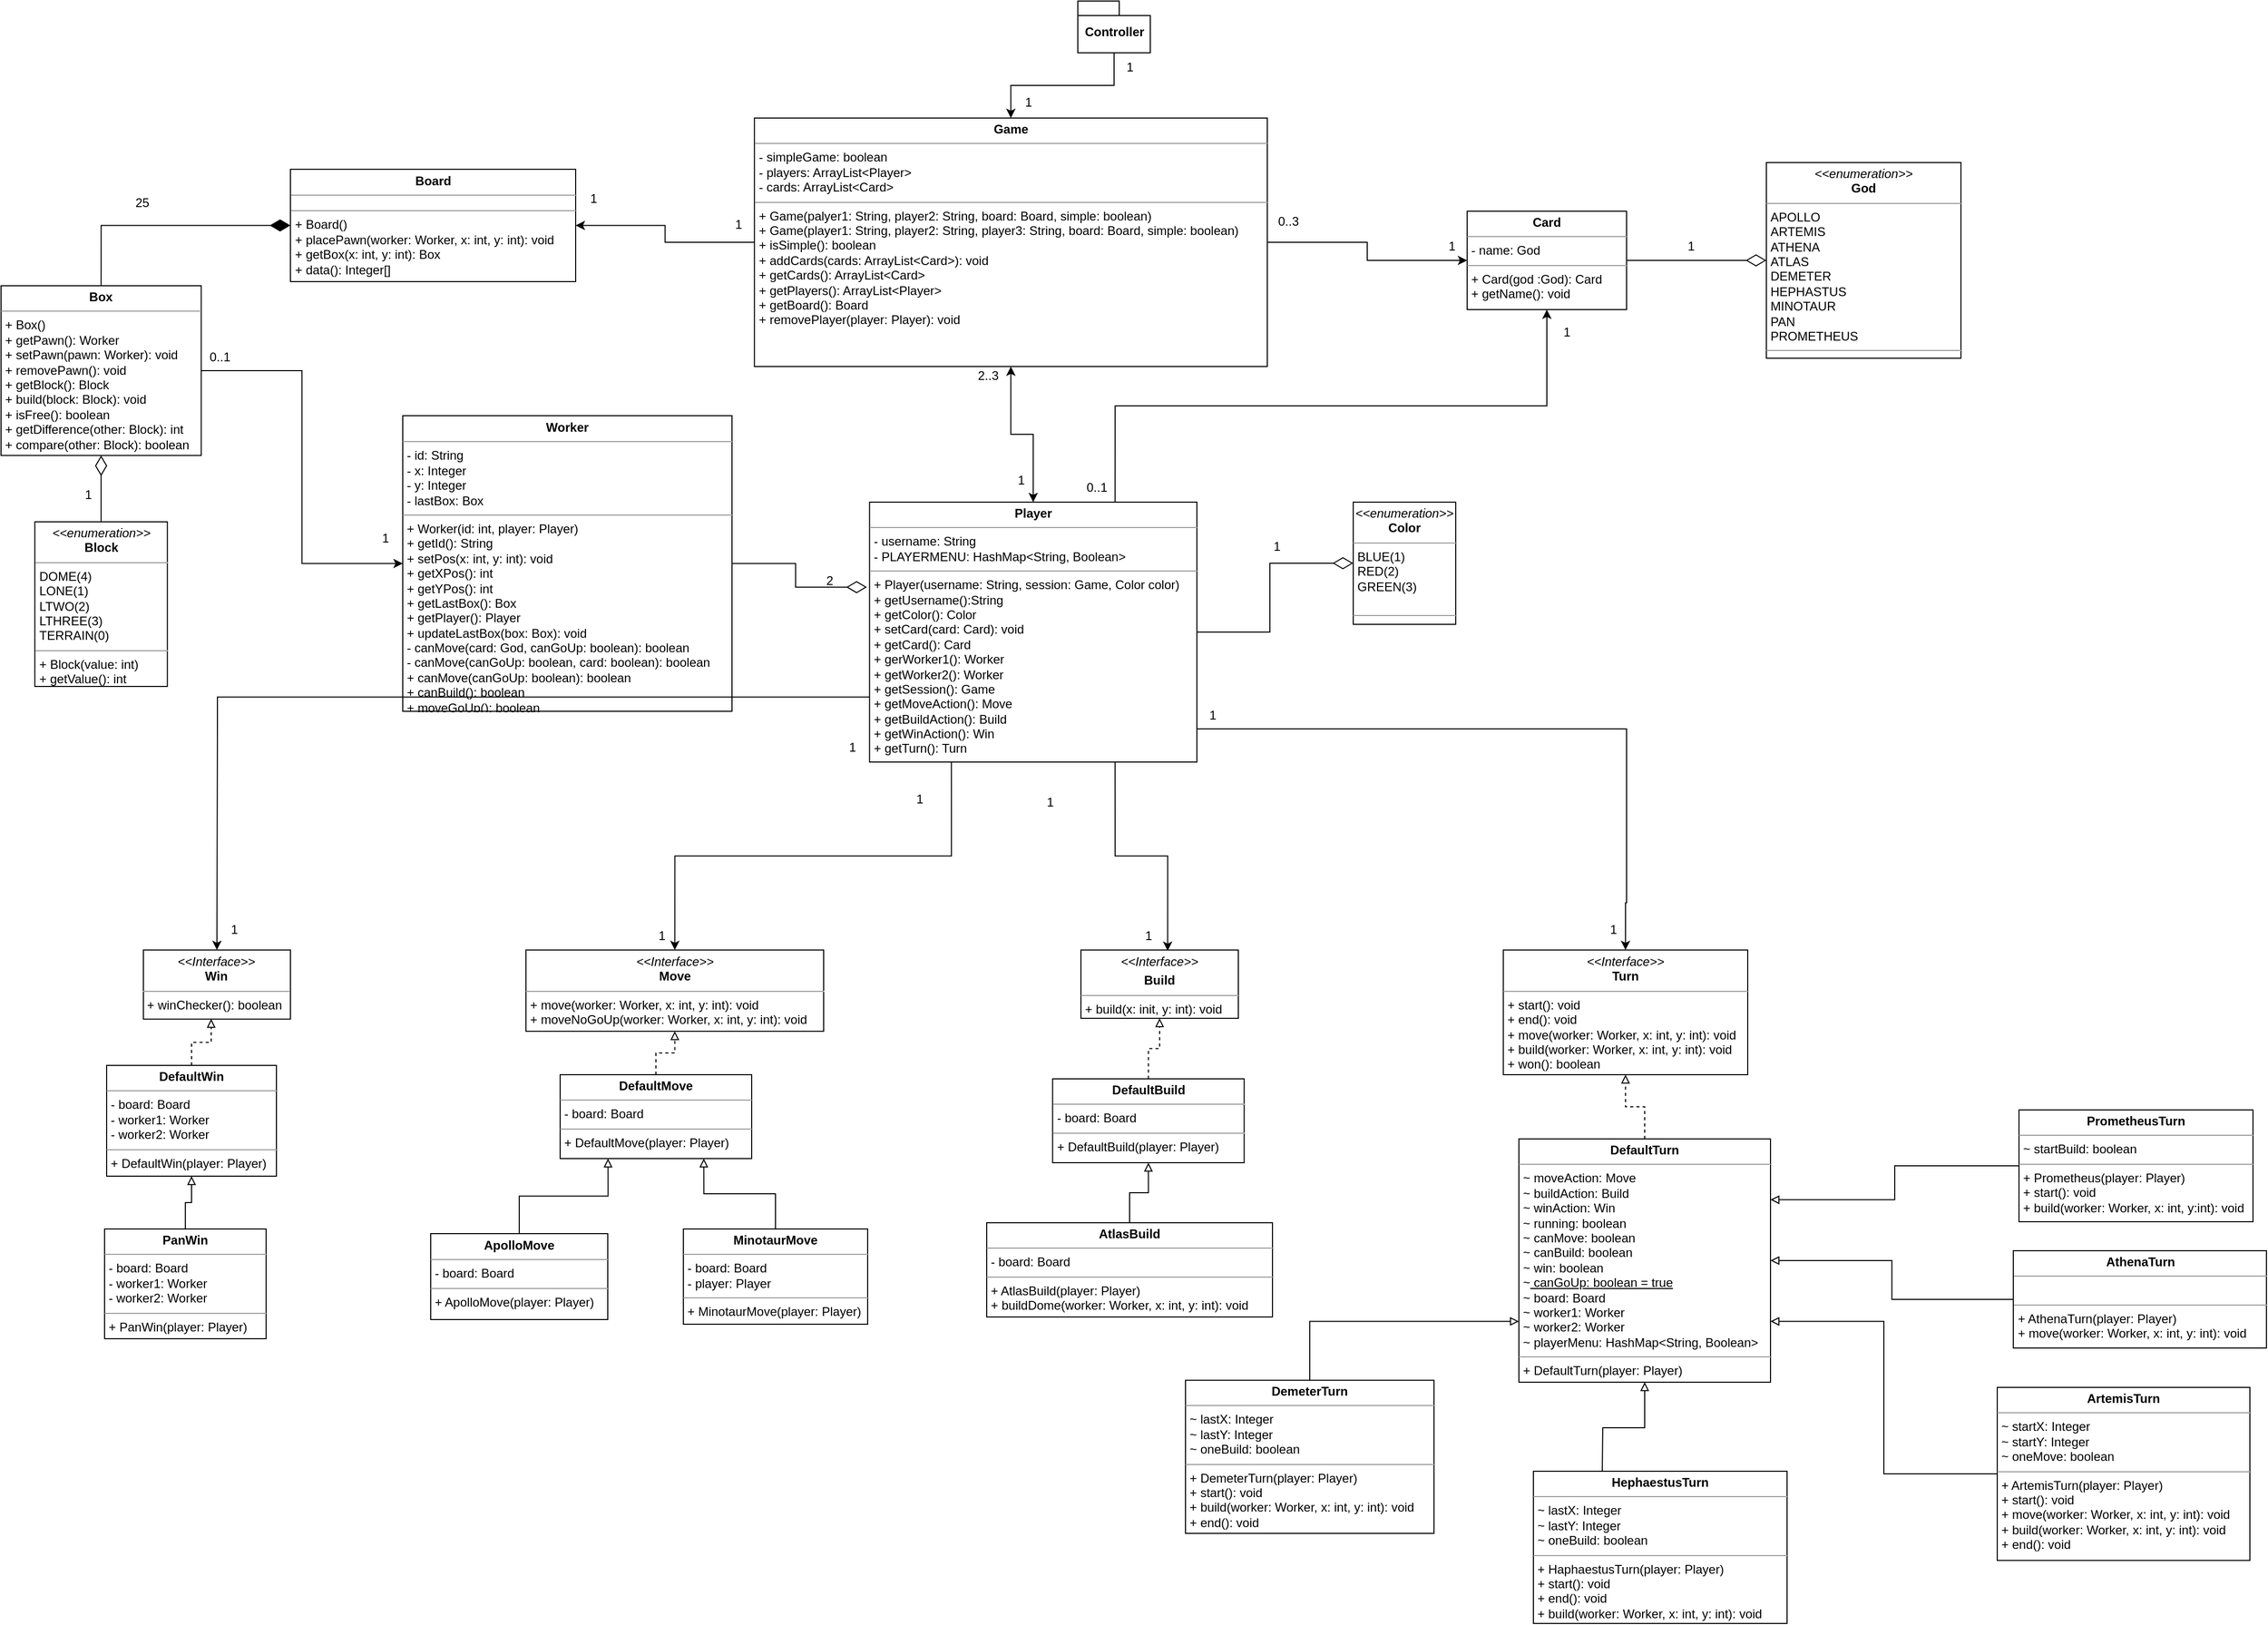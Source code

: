 <mxfile version="12.9.13" type="device"><diagram id="AI4W4s346pFo44KeCA1z" name="Page-1"><mxGraphModel dx="1102" dy="798" grid="0" gridSize="10" guides="1" tooltips="1" connect="1" arrows="1" fold="1" page="1" pageScale="1" pageWidth="1169" pageHeight="827" math="0" shadow="0"><root><mxCell id="0"/><mxCell id="1" parent="0"/><mxCell id="TL9_snPZ9ANABbZx_FBI-163" style="edgeStyle=orthogonalEdgeStyle;rounded=0;orthogonalLoop=1;jettySize=auto;html=1;entryX=0;entryY=0.5;entryDx=0;entryDy=0;endArrow=diamondThin;endFill=1;endSize=17;exitX=0.5;exitY=0;exitDx=0;exitDy=0;" parent="1" source="TL9_snPZ9ANABbZx_FBI-162" target="waHLZVifxi82ArTWRaSu-1" edge="1"><mxGeometry relative="1" as="geometry"><mxPoint x="307.5" y="517" as="targetPoint"/></mxGeometry></mxCell><mxCell id="PPZtD4cfK2sCn7wSGM_x-12" style="edgeStyle=orthogonalEdgeStyle;rounded=0;jumpSize=6;orthogonalLoop=1;jettySize=auto;html=1;entryX=0;entryY=0.5;entryDx=0;entryDy=0;startArrow=none;startFill=0;endArrow=classic;endFill=1;endSize=6;targetPerimeterSpacing=0;" parent="1" source="TL9_snPZ9ANABbZx_FBI-162" target="iI2hpYONYFpoSritw1q2-1" edge="1"><mxGeometry relative="1" as="geometry"/></mxCell><mxCell id="TL9_snPZ9ANABbZx_FBI-162" value="&lt;p style=&quot;margin: 0px ; margin-top: 4px ; text-align: center&quot;&gt;&lt;b&gt;Box&lt;/b&gt;&lt;/p&gt;&lt;hr size=&quot;1&quot;&gt;&lt;p style=&quot;margin: 0px ; margin-left: 4px&quot;&gt;+ Box()&lt;/p&gt;&lt;p style=&quot;margin: 0px ; margin-left: 4px&quot;&gt;+ getPawn(): Worker&lt;/p&gt;&lt;p style=&quot;margin: 0px ; margin-left: 4px&quot;&gt;+ setPawn(pawn: Worker): void&lt;/p&gt;&lt;p style=&quot;margin: 0px ; margin-left: 4px&quot;&gt;+ removePawn(): void&lt;/p&gt;&lt;p style=&quot;margin: 0px ; margin-left: 4px&quot;&gt;+ getBlock(): Block&lt;/p&gt;&lt;p style=&quot;margin: 0px ; margin-left: 4px&quot;&gt;+ build(block: Block): void&lt;/p&gt;&lt;p style=&quot;margin: 0px ; margin-left: 4px&quot;&gt;+ isFree(): boolean&lt;/p&gt;&lt;p style=&quot;margin: 0px ; margin-left: 4px&quot;&gt;&lt;span&gt;+ getDifference(other: Block): int&lt;/span&gt;&lt;/p&gt;&lt;p style=&quot;margin: 0px ; margin-left: 4px&quot;&gt;+ compare(other: Block): boolean&lt;/p&gt;" style="verticalAlign=top;align=left;overflow=fill;fontSize=12;fontFamily=Helvetica;html=1;" parent="1" vertex="1"><mxGeometry x="137" y="308" width="193.32" height="163.88" as="geometry"/></mxCell><mxCell id="PPZtD4cfK2sCn7wSGM_x-11" style="edgeStyle=orthogonalEdgeStyle;rounded=0;orthogonalLoop=1;jettySize=auto;html=1;entryX=0.5;entryY=1;entryDx=0;entryDy=0;startArrow=none;startFill=0;endArrow=diamondThin;endFill=0;endSize=17;targetPerimeterSpacing=0;jumpSize=6;" parent="1" source="OH-vLpmE1W3eBXYXxD3f-1" target="TL9_snPZ9ANABbZx_FBI-162" edge="1"><mxGeometry relative="1" as="geometry"><mxPoint x="304.695" y="788" as="sourcePoint"/></mxGeometry></mxCell><mxCell id="PPZtD4cfK2sCn7wSGM_x-7" style="edgeStyle=orthogonalEdgeStyle;rounded=0;orthogonalLoop=1;jettySize=auto;html=1;startArrow=none;startFill=0;endArrow=diamondThin;endFill=0;endSize=17;targetPerimeterSpacing=0;exitX=1;exitY=0.5;exitDx=0;exitDy=0;" parent="1" source="UgyTfdKLfa_VLMzOBymf-4" target="pAgwG4pUgbgQ0UnFeg27-1" edge="1"><mxGeometry relative="1" as="geometry"/></mxCell><mxCell id="UgyTfdKLfa_VLMzOBymf-4" value="&lt;p style=&quot;margin: 0px ; margin-top: 4px ; text-align: center&quot;&gt;&lt;b&gt;Card&lt;/b&gt;&lt;/p&gt;&lt;hr size=&quot;1&quot;&gt;&lt;p style=&quot;margin: 0px ; margin-left: 4px&quot;&gt;- name: God&lt;br&gt;&lt;/p&gt;&lt;hr size=&quot;1&quot;&gt;&lt;p style=&quot;margin: 0px ; margin-left: 4px&quot;&gt;+ Card(god :God): Card&lt;/p&gt;&lt;p style=&quot;margin: 0px ; margin-left: 4px&quot;&gt;+ getName(): void&amp;nbsp;&lt;/p&gt;&lt;p style=&quot;margin: 0px ; margin-left: 4px&quot;&gt;&lt;br&gt;&lt;/p&gt;" style="verticalAlign=top;align=left;overflow=fill;fontSize=12;fontFamily=Helvetica;html=1;" parent="1" vertex="1"><mxGeometry x="1553" y="236" width="154" height="95" as="geometry"/></mxCell><mxCell id="UgyTfdKLfa_VLMzOBymf-9" value="&lt;p style=&quot;margin: 0px ; margin-top: 4px ; text-align: center&quot;&gt;&lt;i&gt;&amp;lt;&amp;lt;Interface&amp;gt;&amp;gt;&lt;/i&gt;&lt;br&gt;&lt;b&gt;Win&lt;/b&gt;&lt;/p&gt;&lt;hr size=&quot;1&quot;&gt;&lt;p style=&quot;margin: 0px ; margin-left: 4px&quot;&gt;+ winChecker(): boolean&lt;/p&gt;" style="verticalAlign=top;align=left;overflow=fill;fontSize=12;fontFamily=Helvetica;html=1;" parent="1" vertex="1"><mxGeometry x="274.49" y="949.56" width="142.02" height="66.75" as="geometry"/></mxCell><mxCell id="PPZtD4cfK2sCn7wSGM_x-35" style="edgeStyle=orthogonalEdgeStyle;rounded=0;jumpSize=6;orthogonalLoop=1;jettySize=auto;html=1;entryX=0.25;entryY=1;entryDx=0;entryDy=0;startArrow=classic;startFill=1;endArrow=none;endFill=0;endSize=6;targetPerimeterSpacing=0;exitX=0.5;exitY=0;exitDx=0;exitDy=0;" parent="1" source="UgyTfdKLfa_VLMzOBymf-26" target="0Tfp0ud56B-8Gjjh1ehG-1" edge="1"><mxGeometry relative="1" as="geometry"/></mxCell><mxCell id="UgyTfdKLfa_VLMzOBymf-26" value="&lt;p style=&quot;margin: 0px ; margin-top: 4px ; text-align: center&quot;&gt;&lt;i&gt;&amp;lt;&amp;lt;Interface&amp;gt;&amp;gt;&lt;/i&gt;&lt;br&gt;&lt;b&gt;Move&lt;/b&gt;&lt;/p&gt;&lt;hr size=&quot;1&quot;&gt;&lt;p style=&quot;margin: 0px ; margin-left: 4px&quot;&gt;+ move(worker: Worker, x: int, y: int): void&lt;/p&gt;&lt;p style=&quot;margin: 0px ; margin-left: 4px&quot;&gt;+ moveNoGoUp(worker: Worker, x: int, y: int): void&lt;/p&gt;" style="verticalAlign=top;align=left;overflow=fill;fontSize=12;fontFamily=Helvetica;html=1;" parent="1" vertex="1"><mxGeometry x="644.0" y="949.56" width="287.52" height="78.5" as="geometry"/></mxCell><mxCell id="PPZtD4cfK2sCn7wSGM_x-36" style="edgeStyle=orthogonalEdgeStyle;rounded=0;jumpSize=6;orthogonalLoop=1;jettySize=auto;html=1;entryX=0.75;entryY=1;entryDx=0;entryDy=0;startArrow=classic;startFill=1;endArrow=none;endFill=0;endSize=6;targetPerimeterSpacing=0;exitX=0.551;exitY=0.013;exitDx=0;exitDy=0;exitPerimeter=0;" parent="1" source="UgyTfdKLfa_VLMzOBymf-27" target="0Tfp0ud56B-8Gjjh1ehG-1" edge="1"><mxGeometry relative="1" as="geometry"/></mxCell><mxCell id="UgyTfdKLfa_VLMzOBymf-27" value="&lt;p style=&quot;margin: 0px ; margin-top: 4px ; text-align: center&quot;&gt;&lt;i&gt;&amp;lt;&amp;lt;Interface&amp;gt;&amp;gt;&lt;/i&gt;&lt;/p&gt;&lt;p style=&quot;margin: 0px ; margin-top: 4px ; text-align: center&quot;&gt;&lt;b&gt;Build&lt;/b&gt;&lt;/p&gt;&lt;hr size=&quot;1&quot;&gt;&lt;p style=&quot;margin: 0px ; margin-left: 4px&quot;&gt;+ build(x: init, y: int): void&lt;/p&gt;" style="verticalAlign=top;align=left;overflow=fill;fontSize=12;fontFamily=Helvetica;html=1;" parent="1" vertex="1"><mxGeometry x="1180" y="949.56" width="152.02" height="66" as="geometry"/></mxCell><mxCell id="pAgwG4pUgbgQ0UnFeg27-1" value="&lt;p style=&quot;margin: 0px ; margin-top: 4px ; text-align: center&quot;&gt;&lt;i&gt;&amp;lt;&amp;lt;enumeration&amp;gt;&amp;gt;&lt;/i&gt;&lt;br&gt;&lt;b&gt;God&lt;/b&gt;&lt;/p&gt;&lt;hr size=&quot;1&quot;&gt;&lt;p style=&quot;margin: 0px ; margin-left: 4px&quot;&gt;APOLLO&lt;/p&gt;&lt;p style=&quot;margin: 0px ; margin-left: 4px&quot;&gt;ARTEMIS&lt;/p&gt;&lt;p style=&quot;margin: 0px ; margin-left: 4px&quot;&gt;ATHENA&lt;/p&gt;&lt;p style=&quot;margin: 0px ; margin-left: 4px&quot;&gt;ATLAS&lt;/p&gt;&lt;p style=&quot;margin: 0px ; margin-left: 4px&quot;&gt;DEMETER&lt;/p&gt;&lt;p style=&quot;margin: 0px ; margin-left: 4px&quot;&gt;HEPHASTUS&lt;/p&gt;&lt;p style=&quot;margin: 0px ; margin-left: 4px&quot;&gt;MINOTAUR&lt;/p&gt;&lt;p style=&quot;margin: 0px ; margin-left: 4px&quot;&gt;PAN&lt;/p&gt;&lt;p style=&quot;margin: 0px ; margin-left: 4px&quot;&gt;PROMETHEUS&lt;/p&gt;&lt;hr size=&quot;1&quot;&gt;&lt;p style=&quot;margin: 0px ; margin-left: 4px&quot;&gt;&lt;br&gt;&lt;/p&gt;" style="verticalAlign=top;align=left;overflow=fill;fontSize=12;fontFamily=Helvetica;html=1;" parent="1" vertex="1"><mxGeometry x="1842.0" y="189" width="187.94" height="189" as="geometry"/></mxCell><mxCell id="PPZtD4cfK2sCn7wSGM_x-8" style="edgeStyle=orthogonalEdgeStyle;rounded=0;orthogonalLoop=1;jettySize=auto;html=1;startArrow=none;startFill=0;endArrow=classic;endFill=1;endSize=6;targetPerimeterSpacing=0;" parent="1" source="ljzHWtXD3Ws3ad_9SaKF-13" target="UgyTfdKLfa_VLMzOBymf-4" edge="1"><mxGeometry relative="1" as="geometry"/></mxCell><mxCell id="PPZtD4cfK2sCn7wSGM_x-10" style="edgeStyle=orthogonalEdgeStyle;rounded=0;orthogonalLoop=1;jettySize=auto;html=1;entryX=1;entryY=0.5;entryDx=0;entryDy=0;startArrow=none;startFill=0;endArrow=classic;endFill=1;endSize=6;targetPerimeterSpacing=0;" parent="1" source="ljzHWtXD3Ws3ad_9SaKF-13" target="waHLZVifxi82ArTWRaSu-1" edge="1"><mxGeometry relative="1" as="geometry"><mxPoint x="277" y="373" as="targetPoint"/></mxGeometry></mxCell><mxCell id="vhSz58OQ3GrwiRT-DfRa-1" style="edgeStyle=orthogonalEdgeStyle;rounded=0;orthogonalLoop=1;jettySize=auto;html=1;startArrow=classic;startFill=1;exitX=0.5;exitY=1;exitDx=0;exitDy=0;" parent="1" source="ljzHWtXD3Ws3ad_9SaKF-13" target="0Tfp0ud56B-8Gjjh1ehG-1" edge="1"><mxGeometry relative="1" as="geometry"/></mxCell><mxCell id="ljzHWtXD3Ws3ad_9SaKF-13" value="&lt;p style=&quot;margin: 0px ; margin-top: 4px ; text-align: center&quot;&gt;&lt;b&gt;Game&lt;/b&gt;&lt;/p&gt;&lt;hr size=&quot;1&quot;&gt;&lt;p style=&quot;margin: 0px ; margin-left: 4px&quot;&gt;&lt;span&gt;- simpleGame: boolean&lt;/span&gt;&lt;br&gt;&lt;/p&gt;&lt;p style=&quot;margin: 0px ; margin-left: 4px&quot;&gt;- players: ArrayList&amp;lt;Player&amp;gt;&lt;/p&gt;&lt;p style=&quot;margin: 0px ; margin-left: 4px&quot;&gt;&lt;span&gt;- cards: ArrayList&amp;lt;Card&amp;gt;&lt;/span&gt;&lt;br&gt;&lt;/p&gt;&lt;hr size=&quot;1&quot;&gt;&lt;p style=&quot;margin: 0px ; margin-left: 4px&quot;&gt;&lt;span&gt;+ Game(palyer1: String, player2: String, board: Board, simple: boolean)&lt;/span&gt;&lt;br&gt;&lt;/p&gt;&lt;p style=&quot;margin: 0px ; margin-left: 4px&quot;&gt;&lt;span&gt;+ Game(player1: String, player2: String, player3: String, board: Board, simple: boolean)&lt;/span&gt;&lt;/p&gt;&lt;p style=&quot;margin: 0px ; margin-left: 4px&quot;&gt;&lt;span&gt;+ isSimple(): boolean&lt;/span&gt;&lt;/p&gt;&lt;p style=&quot;margin: 0px ; margin-left: 4px&quot;&gt;+ addCards(cards: ArrayList&amp;lt;Card&amp;gt;): void&lt;/p&gt;&lt;p style=&quot;margin: 0px ; margin-left: 4px&quot;&gt;+ getCards(): ArrayList&amp;lt;Card&amp;gt;&lt;/p&gt;&lt;p style=&quot;margin: 0px ; margin-left: 4px&quot;&gt;+ getPlayers(): ArrayList&amp;lt;Player&amp;gt;&lt;/p&gt;&lt;p style=&quot;margin: 0px ; margin-left: 4px&quot;&gt;+ getBoard(): Board&lt;/p&gt;&lt;p style=&quot;margin: 0px ; margin-left: 4px&quot;&gt;+ removePlayer(player: Player): void&lt;/p&gt;&lt;p style=&quot;margin: 0px ; margin-left: 4px&quot;&gt;&lt;br&gt;&lt;/p&gt;" style="verticalAlign=top;align=left;overflow=fill;fontSize=12;fontFamily=Helvetica;html=1;" parent="1" vertex="1"><mxGeometry x="864.66" y="146" width="495.34" height="240" as="geometry"/></mxCell><mxCell id="iI2hpYONYFpoSritw1q2-3" style="edgeStyle=orthogonalEdgeStyle;rounded=0;orthogonalLoop=1;jettySize=auto;html=1;entryX=-0.008;entryY=0.327;entryDx=0;entryDy=0;endArrow=diamondThin;endFill=0;endSize=17;entryPerimeter=0;" parent="1" source="iI2hpYONYFpoSritw1q2-1" target="0Tfp0ud56B-8Gjjh1ehG-1" edge="1"><mxGeometry relative="1" as="geometry"><mxPoint x="464.71" y="592.12" as="targetPoint"/></mxGeometry></mxCell><mxCell id="iI2hpYONYFpoSritw1q2-1" value="&lt;p style=&quot;margin: 0px ; margin-top: 4px ; text-align: center&quot;&gt;&lt;b&gt;Worker&lt;/b&gt;&lt;/p&gt;&lt;hr size=&quot;1&quot;&gt;&lt;p style=&quot;margin: 0px ; margin-left: 4px&quot;&gt;- id: String&lt;/p&gt;&lt;p style=&quot;margin: 0px ; margin-left: 4px&quot;&gt;- x: Integer&lt;/p&gt;&lt;p style=&quot;margin: 0px ; margin-left: 4px&quot;&gt;- y: Integer&lt;/p&gt;&lt;p style=&quot;margin: 0px ; margin-left: 4px&quot;&gt;- lastBox: Box&lt;/p&gt;&lt;hr size=&quot;1&quot;&gt;&lt;p style=&quot;margin: 0px ; margin-left: 4px&quot;&gt;&lt;span&gt;+ Worker(id: int, player: Player)&lt;/span&gt;&lt;/p&gt;&lt;p style=&quot;margin: 0px ; margin-left: 4px&quot;&gt;&lt;span&gt;+ getId(): String&lt;/span&gt;&lt;br&gt;&lt;/p&gt;&lt;p style=&quot;margin: 0px ; margin-left: 4px&quot;&gt;&lt;span&gt;+ setPos(x: int, y: int): void&lt;/span&gt;&lt;/p&gt;&lt;p style=&quot;margin: 0px ; margin-left: 4px&quot;&gt;&lt;span&gt;+ getXPos(): int&lt;/span&gt;&lt;/p&gt;&lt;p style=&quot;margin: 0px ; margin-left: 4px&quot;&gt;&lt;span&gt;+ getYPos(): int&lt;/span&gt;&lt;/p&gt;&lt;p style=&quot;margin: 0px ; margin-left: 4px&quot;&gt;&lt;span&gt;+ getLastBox(): Box&lt;/span&gt;&lt;/p&gt;&lt;p style=&quot;margin: 0px ; margin-left: 4px&quot;&gt;&lt;span&gt;+ getPlayer(): Player&lt;/span&gt;&lt;/p&gt;&lt;p style=&quot;margin: 0px ; margin-left: 4px&quot;&gt;&lt;span&gt;+ updateLastBox(box: Box): void&lt;/span&gt;&lt;/p&gt;&lt;p style=&quot;margin: 0px ; margin-left: 4px&quot;&gt;&lt;span&gt;- canMove(card: God, canGoUp: boolean): boolean&lt;/span&gt;&lt;/p&gt;&lt;p style=&quot;margin: 0px ; margin-left: 4px&quot;&gt;&lt;span&gt;- canMove(canGoUp: boolean, card: boolean): boolean&lt;/span&gt;&lt;/p&gt;&lt;p style=&quot;margin: 0px ; margin-left: 4px&quot;&gt;&lt;span&gt;+ canMove(canGoUp: boolean): boolean&lt;/span&gt;&lt;/p&gt;&lt;p style=&quot;margin: 0px ; margin-left: 4px&quot;&gt;&lt;span&gt;+ canBuild(): boolean&lt;/span&gt;&lt;/p&gt;&lt;p style=&quot;margin: 0px ; margin-left: 4px&quot;&gt;&lt;span&gt;+ moveGoUp(): boolean&lt;/span&gt;&lt;/p&gt;" style="verticalAlign=top;align=left;overflow=fill;fontSize=12;fontFamily=Helvetica;html=1;" parent="1" vertex="1"><mxGeometry x="525" y="433.5" width="318" height="285.5" as="geometry"/></mxCell><mxCell id="PPZtD4cfK2sCn7wSGM_x-13" style="edgeStyle=orthogonalEdgeStyle;rounded=0;jumpSize=6;orthogonalLoop=1;jettySize=auto;html=1;startArrow=none;startFill=0;endArrow=classic;endFill=1;endSize=6;targetPerimeterSpacing=0;exitX=0.75;exitY=0;exitDx=0;exitDy=0;" parent="1" source="0Tfp0ud56B-8Gjjh1ehG-1" target="UgyTfdKLfa_VLMzOBymf-4" edge="1"><mxGeometry relative="1" as="geometry"/></mxCell><mxCell id="PPZtD4cfK2sCn7wSGM_x-31" style="edgeStyle=orthogonalEdgeStyle;rounded=0;jumpSize=6;orthogonalLoop=1;jettySize=auto;html=1;entryX=0.5;entryY=0;entryDx=0;entryDy=0;startArrow=none;startFill=0;endArrow=classic;endFill=1;endSize=6;targetPerimeterSpacing=0;exitX=0;exitY=0.75;exitDx=0;exitDy=0;" parent="1" source="0Tfp0ud56B-8Gjjh1ehG-1" target="UgyTfdKLfa_VLMzOBymf-9" edge="1"><mxGeometry relative="1" as="geometry"><Array as="points"><mxPoint x="346" y="736"/><mxPoint x="346" y="932"/></Array></mxGeometry></mxCell><mxCell id="OH-vLpmE1W3eBXYXxD3f-22" style="edgeStyle=orthogonalEdgeStyle;rounded=0;orthogonalLoop=1;jettySize=auto;html=1;endArrow=classic;endFill=1;exitX=1;exitY=0.75;exitDx=0;exitDy=0;entryX=0.5;entryY=0;entryDx=0;entryDy=0;" parent="1" source="0Tfp0ud56B-8Gjjh1ehG-1" target="vhSz58OQ3GrwiRT-DfRa-5" edge="1"><mxGeometry relative="1" as="geometry"><mxPoint x="1730" y="898" as="targetPoint"/><Array as="points"><mxPoint x="1707" y="736"/><mxPoint x="1707" y="904"/><mxPoint x="1706" y="904"/></Array></mxGeometry></mxCell><mxCell id="0Tfp0ud56B-8Gjjh1ehG-1" value="&lt;p style=&quot;margin: 0px ; margin-top: 4px ; text-align: center&quot;&gt;&lt;b&gt;Player&lt;/b&gt;&lt;/p&gt;&lt;hr size=&quot;1&quot;&gt;&lt;p style=&quot;margin: 0px ; margin-left: 4px&quot;&gt;- username: String&lt;/p&gt;&lt;p style=&quot;margin: 0px ; margin-left: 4px&quot;&gt;- PLAYERMENU: HashMap&amp;lt;String, Boolean&amp;gt;&lt;/p&gt;&lt;hr size=&quot;1&quot;&gt;&lt;p style=&quot;margin: 0px ; margin-left: 4px&quot;&gt;+ Player(username: String, session: Game, Color color)&lt;/p&gt;&lt;p style=&quot;margin: 0px ; margin-left: 4px&quot;&gt;+ getUsername():String&lt;/p&gt;&lt;p style=&quot;margin: 0px ; margin-left: 4px&quot;&gt;+ getColor(): Color&lt;/p&gt;&lt;p style=&quot;margin: 0px ; margin-left: 4px&quot;&gt;+ setCard(card: Card): void&lt;/p&gt;&lt;p style=&quot;margin: 0px ; margin-left: 4px&quot;&gt;+ getCard(): Card&lt;/p&gt;&lt;p style=&quot;margin: 0px ; margin-left: 4px&quot;&gt;+ gerWorker1(): Worker&lt;/p&gt;&lt;p style=&quot;margin: 0px ; margin-left: 4px&quot;&gt;+ getWorker2(): Worker&lt;/p&gt;&lt;p style=&quot;margin: 0px ; margin-left: 4px&quot;&gt;+ getSession(): Game&lt;/p&gt;&lt;p style=&quot;margin: 0px ; margin-left: 4px&quot;&gt;+ getMoveAction(): Move&lt;/p&gt;&lt;p style=&quot;margin: 0px ; margin-left: 4px&quot;&gt;+ getBuildAction(): Build&lt;/p&gt;&lt;p style=&quot;margin: 0px ; margin-left: 4px&quot;&gt;+ getWinAction(): Win&lt;/p&gt;&lt;p style=&quot;margin: 0px ; margin-left: 4px&quot;&gt;+ getTurn(): Turn&lt;/p&gt;" style="verticalAlign=top;align=left;overflow=fill;fontSize=12;fontFamily=Helvetica;html=1;" parent="1" vertex="1"><mxGeometry x="975.83" y="517" width="316.17" height="251" as="geometry"/></mxCell><mxCell id="PPZtD4cfK2sCn7wSGM_x-37" style="edgeStyle=orthogonalEdgeStyle;rounded=0;jumpSize=6;orthogonalLoop=1;jettySize=auto;html=1;entryX=0.461;entryY=0.997;entryDx=0;entryDy=0;entryPerimeter=0;startArrow=none;startFill=0;endArrow=block;endFill=0;endSize=6;targetPerimeterSpacing=0;dashed=1;" parent="1" source="PPZtD4cfK2sCn7wSGM_x-24" target="UgyTfdKLfa_VLMzOBymf-9" edge="1"><mxGeometry relative="1" as="geometry"/></mxCell><mxCell id="PPZtD4cfK2sCn7wSGM_x-24" value="&lt;p style=&quot;margin: 0px ; margin-top: 4px ; text-align: center&quot;&gt;&lt;b&gt;DefaultWin&lt;/b&gt;&lt;/p&gt;&lt;hr size=&quot;1&quot;&gt;&lt;p style=&quot;margin: 0px ; margin-left: 4px&quot;&gt;- board: Board&lt;/p&gt;&lt;p style=&quot;margin: 0px ; margin-left: 4px&quot;&gt;- worker1: Worker&lt;/p&gt;&lt;p style=&quot;margin: 0px ; margin-left: 4px&quot;&gt;- worker2: Worker&lt;/p&gt;&lt;hr size=&quot;1&quot;&gt;&lt;p style=&quot;margin: 0px ; margin-left: 4px&quot;&gt;+ DefaultWin(player: Player)&lt;/p&gt;" style="verticalAlign=top;align=left;overflow=fill;fontSize=12;fontFamily=Helvetica;html=1;" parent="1" vertex="1"><mxGeometry x="239" y="1061" width="164" height="107" as="geometry"/></mxCell><mxCell id="OH-vLpmE1W3eBXYXxD3f-18" style="edgeStyle=orthogonalEdgeStyle;rounded=0;orthogonalLoop=1;jettySize=auto;html=1;entryX=0.5;entryY=1;entryDx=0;entryDy=0;endArrow=block;endFill=0;dashed=1;" parent="1" source="PPZtD4cfK2sCn7wSGM_x-28" target="UgyTfdKLfa_VLMzOBymf-26" edge="1"><mxGeometry relative="1" as="geometry"/></mxCell><mxCell id="PPZtD4cfK2sCn7wSGM_x-28" value="&lt;p style=&quot;margin: 0px ; margin-top: 4px ; text-align: center&quot;&gt;&lt;b&gt;DefaultMove&lt;/b&gt;&lt;/p&gt;&lt;hr size=&quot;1&quot;&gt;&lt;p style=&quot;margin: 0px ; margin-left: 4px&quot;&gt;- board: Board&lt;/p&gt;&lt;hr size=&quot;1&quot;&gt;&lt;p style=&quot;margin: 0px ; margin-left: 4px&quot;&gt;+ DefaultMove(player: Player)&lt;/p&gt;" style="verticalAlign=top;align=left;overflow=fill;fontSize=12;fontFamily=Helvetica;html=1;" parent="1" vertex="1"><mxGeometry x="677.0" y="1070" width="185" height="81" as="geometry"/></mxCell><mxCell id="PPZtD4cfK2sCn7wSGM_x-49" style="edgeStyle=orthogonalEdgeStyle;rounded=0;jumpSize=6;orthogonalLoop=1;jettySize=auto;html=1;entryX=0.5;entryY=1;entryDx=0;entryDy=0;dashed=1;startArrow=none;startFill=0;endArrow=block;endFill=0;endSize=6;targetPerimeterSpacing=0;" parent="1" source="PPZtD4cfK2sCn7wSGM_x-29" target="UgyTfdKLfa_VLMzOBymf-27" edge="1"><mxGeometry relative="1" as="geometry"/></mxCell><mxCell id="PPZtD4cfK2sCn7wSGM_x-29" value="&lt;p style=&quot;margin: 0px ; margin-top: 4px ; text-align: center&quot;&gt;&lt;b&gt;DefaultBuild&lt;/b&gt;&lt;/p&gt;&lt;hr size=&quot;1&quot;&gt;&lt;p style=&quot;margin: 0px ; margin-left: 4px&quot;&gt;- board: Board&lt;/p&gt;&lt;hr size=&quot;1&quot;&gt;&lt;p style=&quot;margin: 0px ; margin-left: 4px&quot;&gt;+ DefaultBuild(player: Player)&lt;/p&gt;" style="verticalAlign=top;align=left;overflow=fill;fontSize=12;fontFamily=Helvetica;html=1;" parent="1" vertex="1"><mxGeometry x="1152.66" y="1074" width="185" height="81" as="geometry"/></mxCell><mxCell id="vhSz58OQ3GrwiRT-DfRa-5" value="&lt;p style=&quot;margin: 0px ; margin-top: 4px ; text-align: center&quot;&gt;&lt;i&gt;&amp;lt;&amp;lt;Interface&amp;gt;&amp;gt;&lt;/i&gt;&lt;br&gt;&lt;b&gt;Turn&lt;/b&gt;&lt;/p&gt;&lt;hr size=&quot;1&quot;&gt;&lt;p style=&quot;margin: 0px ; margin-left: 4px&quot;&gt;&lt;/p&gt;&lt;p style=&quot;margin: 0px ; margin-left: 4px&quot;&gt;+ start(): void&lt;/p&gt;&lt;p style=&quot;margin: 0px ; margin-left: 4px&quot;&gt;+ end(): void&lt;/p&gt;&lt;p style=&quot;margin: 0px ; margin-left: 4px&quot;&gt;+ move(worker: Worker, x: int, y: int): void&lt;br&gt;+ build(worker: Worker, x: int, y: int): void&lt;/p&gt;&lt;p style=&quot;margin: 0px ; margin-left: 4px&quot;&gt;+ won(): boolean&lt;/p&gt;" style="verticalAlign=top;align=left;overflow=fill;fontSize=12;fontFamily=Helvetica;html=1;" parent="1" vertex="1"><mxGeometry x="1587.91" y="949.56" width="236.09" height="120.44" as="geometry"/></mxCell><mxCell id="vhSz58OQ3GrwiRT-DfRa-19" value="1" style="text;html=1;align=center;verticalAlign=middle;resizable=0;points=[];autosize=1;" parent="1" vertex="1"><mxGeometry x="1685" y="921" width="17" height="18" as="geometry"/></mxCell><mxCell id="OH-vLpmE1W3eBXYXxD3f-1" value="&lt;p style=&quot;margin: 0px ; margin-top: 4px ; text-align: center&quot;&gt;&lt;i&gt;&amp;lt;&amp;lt;enumeration&amp;gt;&amp;gt;&lt;/i&gt;&lt;br&gt;&lt;b&gt;Block&lt;/b&gt;&lt;/p&gt;&lt;hr size=&quot;1&quot;&gt;&lt;p style=&quot;margin: 0px ; margin-left: 4px&quot;&gt;DOME(4)&lt;br style=&quot;padding: 0px ; margin: 0px&quot;&gt;LONE(1)&lt;br style=&quot;padding: 0px ; margin: 0px&quot;&gt;LTWO(2)&lt;br style=&quot;padding: 0px ; margin: 0px&quot;&gt;LTHREE(3)&lt;br style=&quot;padding: 0px ; margin: 0px&quot;&gt;TERRAIN(0)&lt;br&gt;&lt;/p&gt;&lt;hr size=&quot;1&quot;&gt;&lt;p style=&quot;margin: 0px ; margin-left: 4px&quot;&gt;+ Block(value: int)&lt;/p&gt;&lt;p style=&quot;margin: 0px ; margin-left: 4px&quot;&gt;+ getValue(): int&lt;/p&gt;" style="verticalAlign=top;align=left;overflow=fill;fontSize=12;fontFamily=Helvetica;html=1;" parent="1" vertex="1"><mxGeometry x="169.66" y="536" width="128" height="159" as="geometry"/></mxCell><mxCell id="OH-vLpmE1W3eBXYXxD3f-3" style="edgeStyle=orthogonalEdgeStyle;rounded=0;orthogonalLoop=1;jettySize=auto;html=1;entryX=0.5;entryY=1;entryDx=0;entryDy=0;endArrow=block;endFill=0;" parent="1" source="OH-vLpmE1W3eBXYXxD3f-2" target="PPZtD4cfK2sCn7wSGM_x-24" edge="1"><mxGeometry relative="1" as="geometry"/></mxCell><mxCell id="OH-vLpmE1W3eBXYXxD3f-2" value="&lt;p style=&quot;margin: 0px ; margin-top: 4px ; text-align: center&quot;&gt;&lt;b&gt;PanWin&lt;/b&gt;&lt;/p&gt;&lt;hr size=&quot;1&quot;&gt;&lt;p style=&quot;margin: 0px ; margin-left: 4px&quot;&gt;- board: Board&lt;/p&gt;&lt;p style=&quot;margin: 0px ; margin-left: 4px&quot;&gt;- worker1: Worker&lt;/p&gt;&lt;p style=&quot;margin: 0px ; margin-left: 4px&quot;&gt;- worker2: Worker&lt;/p&gt;&lt;hr size=&quot;1&quot;&gt;&lt;p style=&quot;margin: 0px ; margin-left: 4px&quot;&gt;+ PanWin(player: Player)&lt;/p&gt;&lt;p style=&quot;margin: 0px ; margin-left: 4px&quot;&gt;&lt;br&gt;&lt;/p&gt;" style="verticalAlign=top;align=left;overflow=fill;fontSize=12;fontFamily=Helvetica;html=1;" parent="1" vertex="1"><mxGeometry x="237.0" y="1219" width="156" height="106" as="geometry"/></mxCell><mxCell id="R3-b82KodjbCsPU358LM-1" style="edgeStyle=orthogonalEdgeStyle;rounded=0;orthogonalLoop=1;jettySize=auto;html=1;entryX=0.25;entryY=1;entryDx=0;entryDy=0;endArrow=block;endFill=0;" parent="1" source="OH-vLpmE1W3eBXYXxD3f-14" target="PPZtD4cfK2sCn7wSGM_x-28" edge="1"><mxGeometry relative="1" as="geometry"/></mxCell><mxCell id="OH-vLpmE1W3eBXYXxD3f-14" value="&lt;p style=&quot;margin: 0px ; margin-top: 4px ; text-align: center&quot;&gt;&lt;b&gt;ApolloMove&lt;/b&gt;&lt;/p&gt;&lt;hr size=&quot;1&quot;&gt;&lt;p style=&quot;margin: 0px ; margin-left: 4px&quot;&gt;- board: Board&lt;/p&gt;&lt;hr size=&quot;1&quot;&gt;&lt;p style=&quot;margin: 0px ; margin-left: 4px&quot;&gt;+ ApolloMove(player: Player)&lt;/p&gt;" style="verticalAlign=top;align=left;overflow=fill;fontSize=12;fontFamily=Helvetica;html=1;" parent="1" vertex="1"><mxGeometry x="552.0" y="1223.5" width="171" height="83" as="geometry"/></mxCell><mxCell id="R3-b82KodjbCsPU358LM-2" style="edgeStyle=orthogonalEdgeStyle;rounded=0;orthogonalLoop=1;jettySize=auto;html=1;entryX=0.75;entryY=1;entryDx=0;entryDy=0;endArrow=block;endFill=0;" parent="1" source="OH-vLpmE1W3eBXYXxD3f-15" target="PPZtD4cfK2sCn7wSGM_x-28" edge="1"><mxGeometry relative="1" as="geometry"/></mxCell><mxCell id="OH-vLpmE1W3eBXYXxD3f-15" value="&lt;p style=&quot;margin: 0px ; margin-top: 4px ; text-align: center&quot;&gt;&lt;b&gt;MinotaurMove&lt;/b&gt;&lt;/p&gt;&lt;hr size=&quot;1&quot;&gt;&lt;p style=&quot;margin: 0px ; margin-left: 4px&quot;&gt;- board: Board&lt;/p&gt;&lt;p style=&quot;margin: 0px ; margin-left: 4px&quot;&gt;- player: Player&lt;/p&gt;&lt;hr size=&quot;1&quot;&gt;&lt;p style=&quot;margin: 0px ; margin-left: 4px&quot;&gt;+ MinotaurMove(player: Player)&lt;/p&gt;" style="verticalAlign=top;align=left;overflow=fill;fontSize=12;fontFamily=Helvetica;html=1;" parent="1" vertex="1"><mxGeometry x="796.0" y="1219" width="178" height="92" as="geometry"/></mxCell><mxCell id="OH-vLpmE1W3eBXYXxD3f-17" style="edgeStyle=orthogonalEdgeStyle;rounded=0;orthogonalLoop=1;jettySize=auto;html=1;entryX=0.5;entryY=1;entryDx=0;entryDy=0;endArrow=block;endFill=0;" parent="1" source="OH-vLpmE1W3eBXYXxD3f-16" target="PPZtD4cfK2sCn7wSGM_x-29" edge="1"><mxGeometry relative="1" as="geometry"/></mxCell><mxCell id="OH-vLpmE1W3eBXYXxD3f-16" value="&lt;p style=&quot;margin: 0px ; margin-top: 4px ; text-align: center&quot;&gt;&lt;b&gt;AtlasBuild&lt;/b&gt;&lt;/p&gt;&lt;hr size=&quot;1&quot;&gt;&lt;p style=&quot;margin: 0px ; margin-left: 4px&quot;&gt;- board: Board&lt;/p&gt;&lt;hr size=&quot;1&quot;&gt;&lt;p style=&quot;margin: 0px ; margin-left: 4px&quot;&gt;+ AtlasBuild(player: Player)&lt;/p&gt;&lt;p style=&quot;margin: 0px ; margin-left: 4px&quot;&gt;+ buildDome(worker: Worker, x: int, y: int): void&lt;/p&gt;" style="verticalAlign=top;align=left;overflow=fill;fontSize=12;fontFamily=Helvetica;html=1;" parent="1" vertex="1"><mxGeometry x="1089" y="1213" width="276" height="91" as="geometry"/></mxCell><mxCell id="2OemT5yvqeiBkJVEietn-3" style="edgeStyle=orthogonalEdgeStyle;rounded=0;orthogonalLoop=1;jettySize=auto;html=1;entryX=0.5;entryY=1;entryDx=0;entryDy=0;dashed=1;endArrow=block;endFill=0;" parent="1" source="2OemT5yvqeiBkJVEietn-2" target="vhSz58OQ3GrwiRT-DfRa-5" edge="1"><mxGeometry relative="1" as="geometry"/></mxCell><mxCell id="2OemT5yvqeiBkJVEietn-2" value="&lt;p style=&quot;margin: 0px ; margin-top: 4px ; text-align: center&quot;&gt;&lt;b&gt;DefaultTurn&lt;/b&gt;&lt;/p&gt;&lt;hr size=&quot;1&quot;&gt;&lt;p style=&quot;margin: 0px ; margin-left: 4px&quot;&gt;~ moveAction: Move&lt;br&gt;&lt;/p&gt;&lt;p style=&quot;margin: 0px ; margin-left: 4px&quot;&gt;~ buildAction: Build&lt;br&gt;&lt;/p&gt;&lt;p style=&quot;margin: 0px ; margin-left: 4px&quot;&gt;~ winAction: Win&lt;br&gt;&lt;/p&gt;&lt;p style=&quot;margin: 0px ; margin-left: 4px&quot;&gt;~ running: boolean&lt;/p&gt;&lt;p style=&quot;margin: 0px ; margin-left: 4px&quot;&gt;~ canMove: boolean&lt;/p&gt;&lt;p style=&quot;margin: 0px ; margin-left: 4px&quot;&gt;~ canBuild: boolean&lt;/p&gt;&lt;p style=&quot;margin: 0px ; margin-left: 4px&quot;&gt;~ win: boolean&lt;/p&gt;&lt;p style=&quot;margin: 0px ; margin-left: 4px&quot;&gt;~&lt;u&gt;&amp;nbsp;canGoUp: boolean = true&lt;/u&gt;&lt;/p&gt;&lt;p style=&quot;margin: 0px ; margin-left: 4px&quot;&gt;~ board: Board&lt;/p&gt;&lt;p style=&quot;margin: 0px ; margin-left: 4px&quot;&gt;~ worker1: Worker&lt;/p&gt;&lt;p style=&quot;margin: 0px ; margin-left: 4px&quot;&gt;~ worker2: Worker&lt;/p&gt;&lt;p style=&quot;margin: 0px ; margin-left: 4px&quot;&gt;~ playerMenu: HashMap&amp;lt;String, Boolean&amp;gt;&lt;br&gt;&lt;/p&gt;&lt;hr size=&quot;1&quot;&gt;&lt;p style=&quot;margin: 0px ; margin-left: 4px&quot;&gt;+ DefaultTurn(player: Player)&lt;/p&gt;" style="verticalAlign=top;align=left;overflow=fill;fontSize=12;fontFamily=Helvetica;html=1;" parent="1" vertex="1"><mxGeometry x="1603" y="1132" width="243" height="235" as="geometry"/></mxCell><mxCell id="2OemT5yvqeiBkJVEietn-10" style="edgeStyle=orthogonalEdgeStyle;rounded=0;orthogonalLoop=1;jettySize=auto;html=1;entryX=0;entryY=0.75;entryDx=0;entryDy=0;endArrow=block;endFill=0;exitX=0.5;exitY=0;exitDx=0;exitDy=0;" parent="1" source="2OemT5yvqeiBkJVEietn-4" target="2OemT5yvqeiBkJVEietn-2" edge="1"><mxGeometry relative="1" as="geometry"/></mxCell><mxCell id="2OemT5yvqeiBkJVEietn-4" value="&lt;p style=&quot;margin: 0px ; margin-top: 4px ; text-align: center&quot;&gt;&lt;b&gt;DemeterTurn&lt;/b&gt;&lt;/p&gt;&lt;hr size=&quot;1&quot;&gt;&lt;p style=&quot;margin: 0px ; margin-left: 4px&quot;&gt;~ lastX: Integer&lt;/p&gt;&lt;p style=&quot;margin: 0px ; margin-left: 4px&quot;&gt;~ lastY: Integer&lt;/p&gt;&lt;p style=&quot;margin: 0px ; margin-left: 4px&quot;&gt;~ oneBuild: boolean&lt;/p&gt;&lt;hr size=&quot;1&quot;&gt;&lt;p style=&quot;margin: 0px ; margin-left: 4px&quot;&gt;+ DemeterTurn(player: Player)&lt;/p&gt;&lt;p style=&quot;margin: 0px ; margin-left: 4px&quot;&gt;+ start(): void&lt;/p&gt;&lt;p style=&quot;margin: 0px ; margin-left: 4px&quot;&gt;+ build(worker: Worker, x: int, y: int): void&lt;/p&gt;&lt;p style=&quot;margin: 0px ; margin-left: 4px&quot;&gt;+ end(): void&lt;/p&gt;" style="verticalAlign=top;align=left;overflow=fill;fontSize=12;fontFamily=Helvetica;html=1;" parent="1" vertex="1"><mxGeometry x="1281" y="1365.13" width="240" height="147.87" as="geometry"/></mxCell><mxCell id="2OemT5yvqeiBkJVEietn-11" style="edgeStyle=orthogonalEdgeStyle;rounded=0;orthogonalLoop=1;jettySize=auto;html=1;entryX=1;entryY=0.75;entryDx=0;entryDy=0;endArrow=block;endFill=0;" parent="1" source="2OemT5yvqeiBkJVEietn-5" target="2OemT5yvqeiBkJVEietn-2" edge="1"><mxGeometry relative="1" as="geometry"><mxPoint x="2061" y="1467.6" as="sourcePoint"/></mxGeometry></mxCell><mxCell id="2OemT5yvqeiBkJVEietn-5" value="&lt;p style=&quot;margin: 0px ; margin-top: 4px ; text-align: center&quot;&gt;&lt;b&gt;ArtemisTurn&lt;/b&gt;&lt;/p&gt;&lt;hr size=&quot;1&quot;&gt;&lt;p style=&quot;margin: 0px ; margin-left: 4px&quot;&gt;~ startX: Integer&lt;/p&gt;&lt;p style=&quot;margin: 0px ; margin-left: 4px&quot;&gt;~ startY: Integer&lt;/p&gt;&lt;p style=&quot;margin: 0px ; margin-left: 4px&quot;&gt;~ oneMove: boolean&lt;/p&gt;&lt;hr size=&quot;1&quot;&gt;&lt;p style=&quot;margin: 0px ; margin-left: 4px&quot;&gt;+ ArtemisTurn(player: Player)&lt;/p&gt;&lt;p style=&quot;margin: 0px ; margin-left: 4px&quot;&gt;+ start(): void&lt;/p&gt;&lt;p style=&quot;margin: 0px ; margin-left: 4px&quot;&gt;+ move(worker: Worker, x: int, y: int): void&lt;/p&gt;&lt;p style=&quot;margin: 0px ; margin-left: 4px&quot;&gt;+ build(worker: Worker, x: int, y: int): void&lt;/p&gt;&lt;p style=&quot;margin: 0px ; margin-left: 4px&quot;&gt;+ end(): void&lt;/p&gt;" style="verticalAlign=top;align=left;overflow=fill;fontSize=12;fontFamily=Helvetica;html=1;" parent="1" vertex="1"><mxGeometry x="2065" y="1372" width="244" height="167.13" as="geometry"/></mxCell><mxCell id="2OemT5yvqeiBkJVEietn-12" style="edgeStyle=orthogonalEdgeStyle;rounded=0;orthogonalLoop=1;jettySize=auto;html=1;endArrow=block;endFill=0;" parent="1" source="2OemT5yvqeiBkJVEietn-6" target="2OemT5yvqeiBkJVEietn-2" edge="1"><mxGeometry relative="1" as="geometry"/></mxCell><mxCell id="2OemT5yvqeiBkJVEietn-6" value="&lt;p style=&quot;margin: 0px ; margin-top: 4px ; text-align: center&quot;&gt;&lt;b&gt;AthenaTurn&lt;/b&gt;&lt;/p&gt;&lt;hr size=&quot;1&quot;&gt;&lt;p style=&quot;margin: 0px ; margin-left: 4px&quot;&gt;&lt;br&gt;&lt;/p&gt;&lt;hr size=&quot;1&quot;&gt;&lt;p style=&quot;margin: 0px ; margin-left: 4px&quot;&gt;+ AthenaTurn(player: Player)&lt;/p&gt;&lt;p style=&quot;margin: 0px ; margin-left: 4px&quot;&gt;+ move(worker: Worker, x: int, y: int): void&lt;/p&gt;" style="verticalAlign=top;align=left;overflow=fill;fontSize=12;fontFamily=Helvetica;html=1;" parent="1" vertex="1"><mxGeometry x="2080.5" y="1240" width="244.5" height="94" as="geometry"/></mxCell><mxCell id="2OemT5yvqeiBkJVEietn-13" style="edgeStyle=orthogonalEdgeStyle;rounded=0;orthogonalLoop=1;jettySize=auto;html=1;entryX=1;entryY=0.25;entryDx=0;entryDy=0;endArrow=block;endFill=0;" parent="1" source="2OemT5yvqeiBkJVEietn-8" target="2OemT5yvqeiBkJVEietn-2" edge="1"><mxGeometry relative="1" as="geometry"/></mxCell><mxCell id="2OemT5yvqeiBkJVEietn-8" value="&lt;p style=&quot;margin: 0px ; margin-top: 4px ; text-align: center&quot;&gt;&lt;b&gt;PrometheusTurn&lt;/b&gt;&lt;/p&gt;&lt;hr size=&quot;1&quot;&gt;&lt;p style=&quot;margin: 0px ; margin-left: 4px&quot;&gt;~ startBuild: boolean&lt;/p&gt;&lt;hr size=&quot;1&quot;&gt;&lt;p style=&quot;margin: 0px ; margin-left: 4px&quot;&gt;+ Prometheus(player: Player)&lt;/p&gt;&lt;p style=&quot;margin: 0px ; margin-left: 4px&quot;&gt;+ start(): void&lt;/p&gt;&lt;p style=&quot;margin: 0px ; margin-left: 4px&quot;&gt;+ build(worker: Worker, x: int, y:int): void&lt;/p&gt;" style="verticalAlign=top;align=left;overflow=fill;fontSize=12;fontFamily=Helvetica;html=1;" parent="1" vertex="1"><mxGeometry x="2086" y="1104" width="226" height="108" as="geometry"/></mxCell><mxCell id="2OemT5yvqeiBkJVEietn-14" style="edgeStyle=orthogonalEdgeStyle;rounded=0;orthogonalLoop=1;jettySize=auto;html=1;entryX=0.5;entryY=1;entryDx=0;entryDy=0;endArrow=block;endFill=0;exitX=0.5;exitY=0;exitDx=0;exitDy=0;" parent="1" target="2OemT5yvqeiBkJVEietn-2" edge="1"><mxGeometry relative="1" as="geometry"><mxPoint x="1683.5" y="1455" as="sourcePoint"/></mxGeometry></mxCell><mxCell id="2OemT5yvqeiBkJVEietn-9" value="&lt;p style=&quot;margin: 0px ; margin-top: 4px ; text-align: center&quot;&gt;&lt;b&gt;HephaestusTurn&lt;/b&gt;&lt;/p&gt;&lt;hr size=&quot;1&quot;&gt;&lt;p style=&quot;margin: 0px ; margin-left: 4px&quot;&gt;~ lastX: Integer&lt;/p&gt;&lt;p style=&quot;margin: 0px ; margin-left: 4px&quot;&gt;~ lastY: Integer&lt;/p&gt;&lt;p style=&quot;margin: 0px ; margin-left: 4px&quot;&gt;~ oneBuild: boolean&lt;/p&gt;&lt;hr size=&quot;1&quot;&gt;&lt;p style=&quot;margin: 0px ; margin-left: 4px&quot;&gt;+ HaphaestusTurn(player: Player)&lt;/p&gt;&lt;p style=&quot;margin: 0px ; margin-left: 4px&quot;&gt;+ start(): void&lt;/p&gt;&lt;p style=&quot;margin: 0px ; margin-left: 4px&quot;&gt;+ end(): void&lt;/p&gt;&lt;p style=&quot;margin: 0px ; margin-left: 4px&quot;&gt;+ build(worker: Worker, x: int, y: int): void&lt;/p&gt;" style="verticalAlign=top;align=left;overflow=fill;fontSize=12;fontFamily=Helvetica;html=1;" parent="1" vertex="1"><mxGeometry x="1617" y="1453" width="245" height="147" as="geometry"/></mxCell><mxCell id="waHLZVifxi82ArTWRaSu-27" style="edgeStyle=orthogonalEdgeStyle;rounded=0;orthogonalLoop=1;jettySize=auto;html=1;entryX=0.5;entryY=0;entryDx=0;entryDy=0;startArrow=none;startFill=0;" parent="1" source="W3h2LVP-CMQsWBom0Yl4-1" target="ljzHWtXD3Ws3ad_9SaKF-13" edge="1"><mxGeometry relative="1" as="geometry"/></mxCell><mxCell id="W3h2LVP-CMQsWBom0Yl4-1" value="Controller" style="shape=folder;fontStyle=1;spacingTop=10;tabWidth=40;tabHeight=14;tabPosition=left;html=1;" parent="1" vertex="1"><mxGeometry x="1177" y="33" width="70" height="50" as="geometry"/></mxCell><mxCell id="waHLZVifxi82ArTWRaSu-1" value="&lt;p style=&quot;margin: 0px ; margin-top: 4px ; text-align: center&quot;&gt;&lt;b&gt;Board&lt;/b&gt;&lt;/p&gt;&lt;hr size=&quot;1&quot;&gt;&lt;div style=&quot;height: 2px&quot;&gt;&lt;/div&gt;&lt;hr size=&quot;1&quot;&gt;&lt;div style=&quot;height: 2px&quot;&gt;&lt;p style=&quot;margin: 0px 0px 0px 4px&quot;&gt;+ Board()&lt;/p&gt;&lt;p style=&quot;margin: 0px 0px 0px 4px&quot;&gt;+ placePawn(worker: Worker, x: int, y: int): void&lt;/p&gt;&lt;p style=&quot;margin: 0px 0px 0px 4px&quot;&gt;+ getBox(x: int, y: int): Box&lt;/p&gt;&lt;p style=&quot;margin: 0px 0px 0px 4px&quot;&gt;+ data(): Integer[]&lt;/p&gt;&lt;/div&gt;" style="verticalAlign=top;align=left;overflow=fill;fontSize=12;fontFamily=Helvetica;html=1;" parent="1" vertex="1"><mxGeometry x="416.51" y="195.5" width="275.49" height="108.5" as="geometry"/></mxCell><mxCell id="waHLZVifxi82ArTWRaSu-4" value="1" style="text;html=1;align=center;verticalAlign=middle;resizable=0;points=[];autosize=1;" parent="1" vertex="1"><mxGeometry x="840" y="240" width="17" height="18" as="geometry"/></mxCell><mxCell id="waHLZVifxi82ArTWRaSu-5" value="1" style="text;html=1;align=center;verticalAlign=middle;resizable=0;points=[];autosize=1;" parent="1" vertex="1"><mxGeometry x="700" y="215" width="17" height="18" as="geometry"/></mxCell><mxCell id="waHLZVifxi82ArTWRaSu-6" value="25" style="text;html=1;align=center;verticalAlign=middle;resizable=0;points=[];autosize=1;" parent="1" vertex="1"><mxGeometry x="261" y="219" width="24" height="18" as="geometry"/></mxCell><mxCell id="waHLZVifxi82ArTWRaSu-7" value="1" style="text;html=1;align=center;verticalAlign=middle;resizable=0;points=[];autosize=1;" parent="1" vertex="1"><mxGeometry x="212" y="501" width="17" height="18" as="geometry"/></mxCell><mxCell id="waHLZVifxi82ArTWRaSu-8" value="0..1" style="text;html=1;align=center;verticalAlign=middle;resizable=0;points=[];autosize=1;" parent="1" vertex="1"><mxGeometry x="333" y="368" width="30" height="18" as="geometry"/></mxCell><mxCell id="waHLZVifxi82ArTWRaSu-9" value="1" style="text;html=1;align=center;verticalAlign=middle;resizable=0;points=[];autosize=1;" parent="1" vertex="1"><mxGeometry x="499" y="543" width="17" height="18" as="geometry"/></mxCell><mxCell id="waHLZVifxi82ArTWRaSu-10" value="0..3" style="text;html=1;align=center;verticalAlign=middle;resizable=0;points=[];autosize=1;" parent="1" vertex="1"><mxGeometry x="1365" y="237" width="30" height="18" as="geometry"/></mxCell><mxCell id="waHLZVifxi82ArTWRaSu-11" value="1" style="text;html=1;align=center;verticalAlign=middle;resizable=0;points=[];autosize=1;" parent="1" vertex="1"><mxGeometry x="1529" y="261" width="17" height="18" as="geometry"/></mxCell><mxCell id="waHLZVifxi82ArTWRaSu-12" value="1" style="text;html=1;align=center;verticalAlign=middle;resizable=0;points=[];autosize=1;" parent="1" vertex="1"><mxGeometry x="1760" y="261" width="17" height="18" as="geometry"/></mxCell><mxCell id="waHLZVifxi82ArTWRaSu-13" value="2..3" style="text;html=1;align=center;verticalAlign=middle;resizable=0;points=[];autosize=1;" parent="1" vertex="1"><mxGeometry x="1075" y="386" width="30" height="18" as="geometry"/></mxCell><mxCell id="waHLZVifxi82ArTWRaSu-14" value="1" style="text;html=1;align=center;verticalAlign=middle;resizable=0;points=[];autosize=1;rotation=0;" parent="1" vertex="1"><mxGeometry x="1113" y="487" width="17" height="18" as="geometry"/></mxCell><mxCell id="waHLZVifxi82ArTWRaSu-15" value="0..1" style="text;html=1;align=center;verticalAlign=middle;resizable=0;points=[];autosize=1;" parent="1" vertex="1"><mxGeometry x="1180" y="494" width="30" height="18" as="geometry"/></mxCell><mxCell id="waHLZVifxi82ArTWRaSu-16" value="1" style="text;html=1;align=center;verticalAlign=middle;resizable=0;points=[];autosize=1;" parent="1" vertex="1"><mxGeometry x="1640" y="344" width="17" height="18" as="geometry"/></mxCell><mxCell id="waHLZVifxi82ArTWRaSu-17" value="2" style="text;html=1;align=center;verticalAlign=middle;resizable=0;points=[];autosize=1;" parent="1" vertex="1"><mxGeometry x="928" y="584" width="17" height="18" as="geometry"/></mxCell><mxCell id="waHLZVifxi82ArTWRaSu-18" value="1" style="text;html=1;align=center;verticalAlign=middle;resizable=0;points=[];autosize=1;" parent="1" vertex="1"><mxGeometry x="950.5" y="745" width="17" height="18" as="geometry"/></mxCell><mxCell id="waHLZVifxi82ArTWRaSu-19" value="1" style="text;html=1;align=center;verticalAlign=middle;resizable=0;points=[];autosize=1;" parent="1" vertex="1"><mxGeometry x="1015" y="795" width="17" height="18" as="geometry"/></mxCell><mxCell id="waHLZVifxi82ArTWRaSu-22" value="1" style="text;html=1;align=center;verticalAlign=middle;resizable=0;points=[];autosize=1;" parent="1" vertex="1"><mxGeometry x="1141" y="798" width="17" height="18" as="geometry"/></mxCell><mxCell id="waHLZVifxi82ArTWRaSu-23" value="1" style="text;html=1;align=center;verticalAlign=middle;resizable=0;points=[];autosize=1;" parent="1" vertex="1"><mxGeometry x="1298" y="714" width="17" height="18" as="geometry"/></mxCell><mxCell id="waHLZVifxi82ArTWRaSu-24" value="1" style="text;html=1;align=center;verticalAlign=middle;resizable=0;points=[];autosize=1;" parent="1" vertex="1"><mxGeometry x="1236.66" y="927" width="17" height="18" as="geometry"/></mxCell><mxCell id="waHLZVifxi82ArTWRaSu-25" value="1" style="text;html=1;align=center;verticalAlign=middle;resizable=0;points=[];autosize=1;" parent="1" vertex="1"><mxGeometry x="766" y="927" width="17" height="18" as="geometry"/></mxCell><mxCell id="waHLZVifxi82ArTWRaSu-26" value="1" style="text;html=1;align=center;verticalAlign=middle;resizable=0;points=[];autosize=1;" parent="1" vertex="1"><mxGeometry x="353" y="921" width="17" height="18" as="geometry"/></mxCell><mxCell id="waHLZVifxi82ArTWRaSu-28" value="1" style="text;html=1;align=center;verticalAlign=middle;resizable=0;points=[];autosize=1;" parent="1" vertex="1"><mxGeometry x="1218.5" y="88" width="17" height="18" as="geometry"/></mxCell><mxCell id="waHLZVifxi82ArTWRaSu-29" value="1" style="text;html=1;align=center;verticalAlign=middle;resizable=0;points=[];autosize=1;" parent="1" vertex="1"><mxGeometry x="1120" y="122" width="17" height="18" as="geometry"/></mxCell><mxCell id="SkHAW0I1LmPLEK-EIkxt-1" value="&lt;p style=&quot;margin: 0px ; margin-top: 4px ; text-align: center&quot;&gt;&lt;i&gt;&amp;lt;&amp;lt;enumeration&amp;gt;&amp;gt;&lt;/i&gt;&lt;br&gt;&lt;b&gt;Color&lt;/b&gt;&lt;/p&gt;&lt;hr size=&quot;1&quot;&gt;&lt;p style=&quot;margin: 0px ; margin-left: 4px&quot;&gt;BLUE(1)&lt;/p&gt;&lt;p style=&quot;margin: 0px ; margin-left: 4px&quot;&gt;RED(2)&lt;/p&gt;&lt;p style=&quot;margin: 0px ; margin-left: 4px&quot;&gt;GREEN(3)&lt;/p&gt;&lt;p style=&quot;margin: 0px ; margin-left: 4px&quot;&gt;&lt;br&gt;&lt;/p&gt;&lt;hr size=&quot;1&quot;&gt;&lt;p style=&quot;margin: 0px ; margin-left: 4px&quot;&gt;&lt;br&gt;&lt;/p&gt;" style="verticalAlign=top;align=left;overflow=fill;fontSize=12;fontFamily=Helvetica;html=1;" parent="1" vertex="1"><mxGeometry x="1443" y="517" width="99" height="118" as="geometry"/></mxCell><mxCell id="SkHAW0I1LmPLEK-EIkxt-2" style="edgeStyle=orthogonalEdgeStyle;rounded=0;orthogonalLoop=1;jettySize=auto;html=1;startArrow=none;startFill=0;endArrow=diamondThin;endFill=0;endSize=17;targetPerimeterSpacing=0;entryX=0;entryY=0.5;entryDx=0;entryDy=0;" parent="1" source="0Tfp0ud56B-8Gjjh1ehG-1" target="SkHAW0I1LmPLEK-EIkxt-1" edge="1"><mxGeometry relative="1" as="geometry"><mxPoint x="1585" y="533" as="sourcePoint"/><mxPoint x="1720" y="533" as="targetPoint"/></mxGeometry></mxCell><mxCell id="SkHAW0I1LmPLEK-EIkxt-3" value="1" style="text;html=1;align=center;verticalAlign=middle;resizable=0;points=[];autosize=1;" parent="1" vertex="1"><mxGeometry x="1360" y="551" width="17" height="18" as="geometry"/></mxCell></root></mxGraphModel></diagram></mxfile>